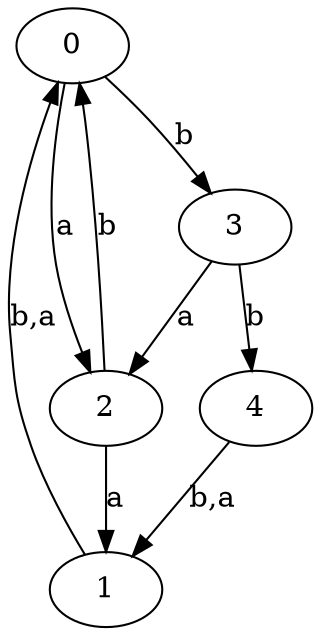 digraph {
 ranksep=0.5;
 d2tdocpreamble = "\usetikzlibrary{automata}";
 d2tfigpreamble = "\tikzstyle{every state}= [ draw=blue!50,very thick,fill=blue!20]  \tikzstyle{auto}= [fill=white]";
 node [style="state"];
 edge [lblstyle="auto",topath="bend right", len=4  ]
  "0" [label="0",];
  "1" [label="1",style = "state, accepting"];
  "2" [label="2",];
  "3" [label="3",];
  "4" [label="4",style = "state, initial"];
  "0" -> "2" [label="a"];
  "0" -> "3" [label="b"];
  "1" -> "0" [label="b,a"];
  "2" -> "0" [label="b"];
  "2" -> "1" [label="a"];
  "3" -> "2" [label="a"];
  "3" -> "4" [label="b"];
  "4" -> "1" [label="b,a"];
}